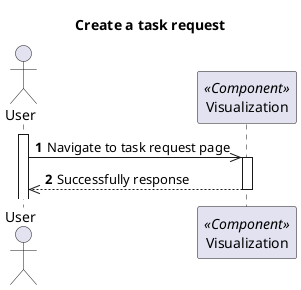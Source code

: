 @startuml
'https://plantuml.com/sequence-diagram

autonumber
skinparam packageStyle rect

title Create a task request

actor "User" as NU
participant "Visualization" as MD <<Component>>

activate NU
NU->> MD : Navigate to task request page

activate MD
NU<<--MD : Successfully response

deactivate MD


@enduml

